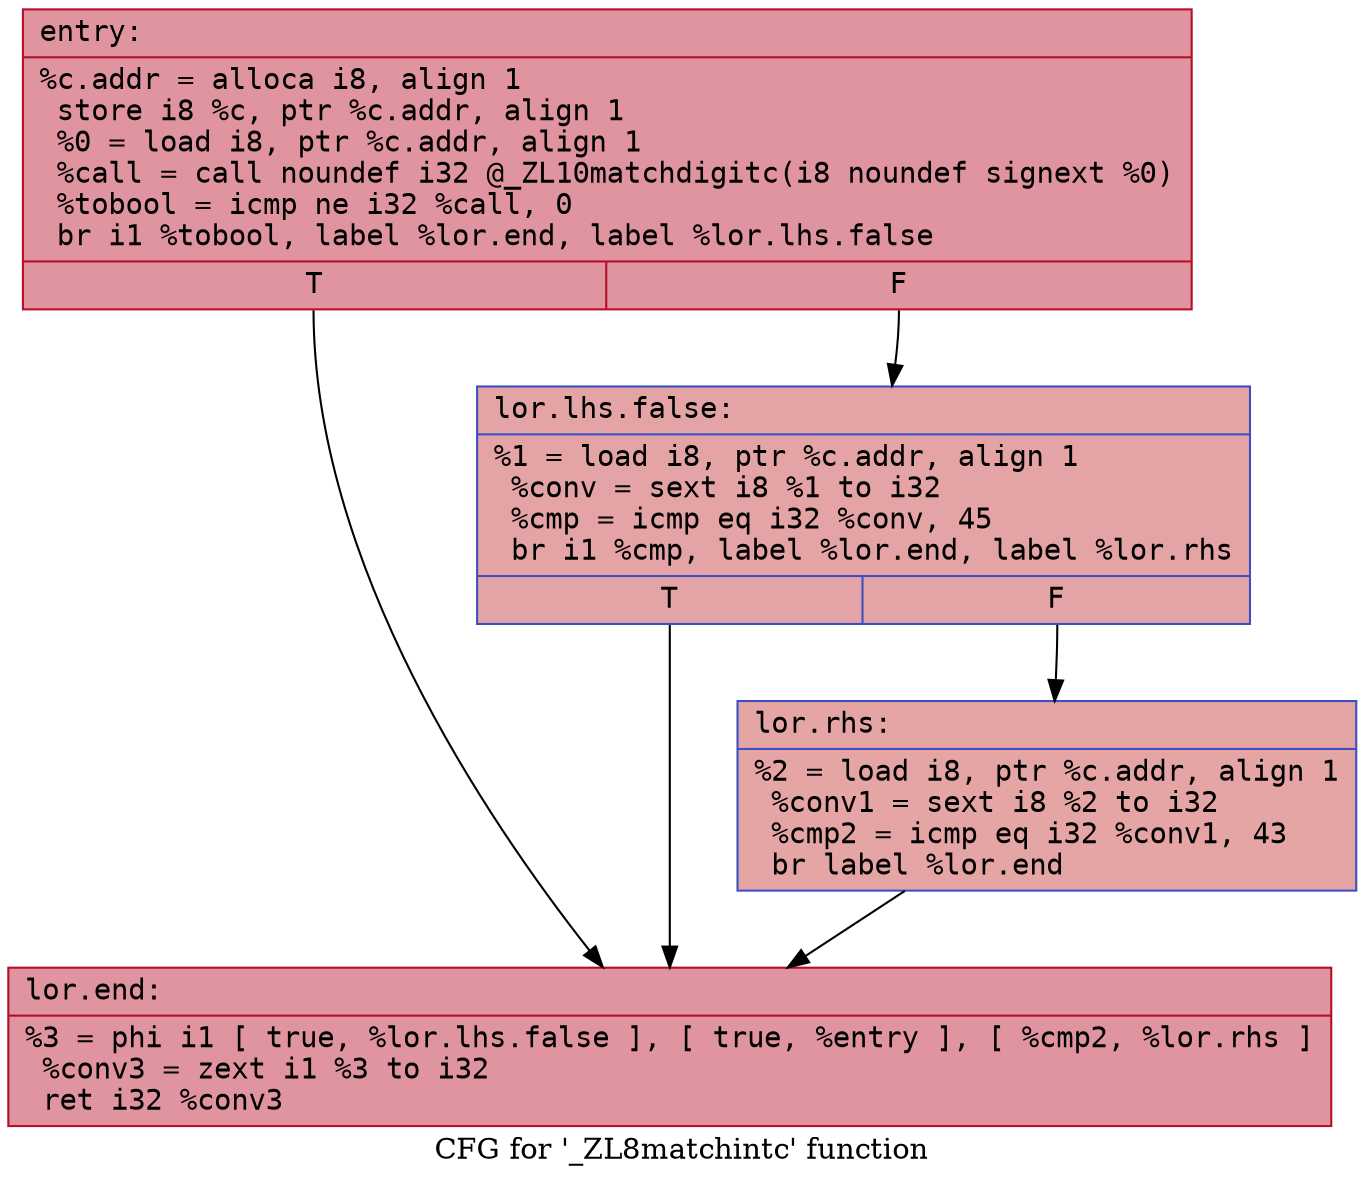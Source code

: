 digraph "CFG for '_ZL8matchintc' function" {
	label="CFG for '_ZL8matchintc' function";

	Node0x5584167c9970 [shape=record,color="#b70d28ff", style=filled, fillcolor="#b70d2870" fontname="Courier",label="{entry:\l|  %c.addr = alloca i8, align 1\l  store i8 %c, ptr %c.addr, align 1\l  %0 = load i8, ptr %c.addr, align 1\l  %call = call noundef i32 @_ZL10matchdigitc(i8 noundef signext %0)\l  %tobool = icmp ne i32 %call, 0\l  br i1 %tobool, label %lor.end, label %lor.lhs.false\l|{<s0>T|<s1>F}}"];
	Node0x5584167c9970:s0 -> Node0x5584167c9d00[tooltip="entry -> lor.end\nProbability 62.50%" ];
	Node0x5584167c9970:s1 -> Node0x5584167c9d70[tooltip="entry -> lor.lhs.false\nProbability 37.50%" ];
	Node0x5584167c9d70 [shape=record,color="#3d50c3ff", style=filled, fillcolor="#c32e3170" fontname="Courier",label="{lor.lhs.false:\l|  %1 = load i8, ptr %c.addr, align 1\l  %conv = sext i8 %1 to i32\l  %cmp = icmp eq i32 %conv, 45\l  br i1 %cmp, label %lor.end, label %lor.rhs\l|{<s0>T|<s1>F}}"];
	Node0x5584167c9d70:s0 -> Node0x5584167c9d00[tooltip="lor.lhs.false -> lor.end\nProbability 50.00%" ];
	Node0x5584167c9d70:s1 -> Node0x5584167ca030[tooltip="lor.lhs.false -> lor.rhs\nProbability 50.00%" ];
	Node0x5584167ca030 [shape=record,color="#3d50c3ff", style=filled, fillcolor="#c5333470" fontname="Courier",label="{lor.rhs:\l|  %2 = load i8, ptr %c.addr, align 1\l  %conv1 = sext i8 %2 to i32\l  %cmp2 = icmp eq i32 %conv1, 43\l  br label %lor.end\l}"];
	Node0x5584167ca030 -> Node0x5584167c9d00[tooltip="lor.rhs -> lor.end\nProbability 100.00%" ];
	Node0x5584167c9d00 [shape=record,color="#b70d28ff", style=filled, fillcolor="#b70d2870" fontname="Courier",label="{lor.end:\l|  %3 = phi i1 [ true, %lor.lhs.false ], [ true, %entry ], [ %cmp2, %lor.rhs ]\l  %conv3 = zext i1 %3 to i32\l  ret i32 %conv3\l}"];
}
